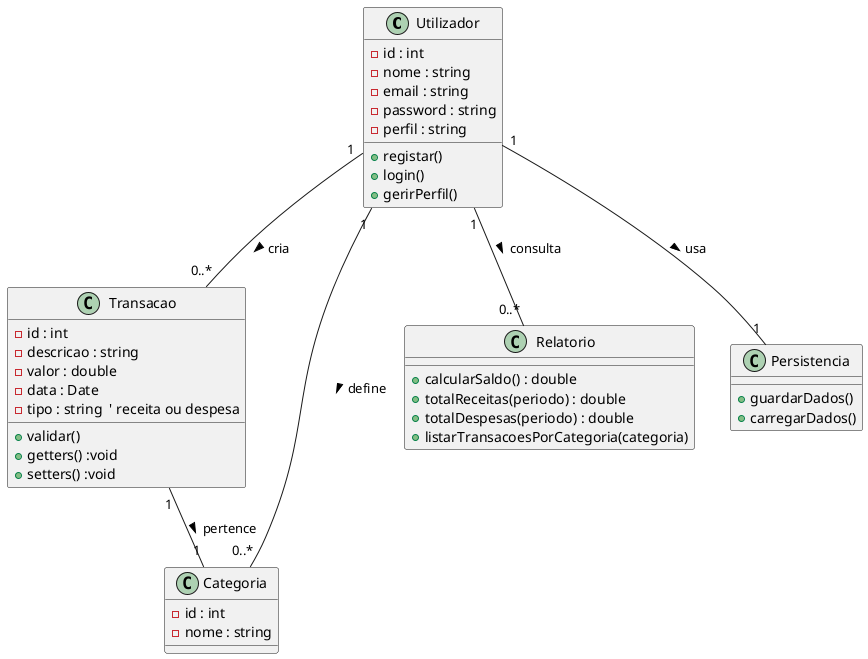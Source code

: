 @startuml Classes
class Utilizador {
    -id : int
    -nome : string
    -email : string
    -password : string
    -perfil : string
    +registar()
    +login()
    +gerirPerfil()
}

class Transacao {
    -id : int
    -descricao : string
    -valor : double
    -data : Date
    -tipo : string  ' receita ou despesa
    +validar()
    +getters() :void
    +setters() :void
}

class Categoria {
    -id : int
    -nome : string
}

class Relatorio {
    +calcularSaldo() : double
    +totalReceitas(periodo) : double
    +totalDespesas(periodo) : double
    +listarTransacoesPorCategoria(categoria)
}

class Persistencia {
    +guardarDados()
    +carregarDados()
}

Utilizador "1" -- "0..*" Transacao : cria >
Transacao "1" -- "1" Categoria : pertence >
Utilizador "1" -- "0..*" Categoria : define >
Utilizador "1" -- "0..*" Relatorio : consulta >
Utilizador "1" -- "1" Persistencia : usa >
@enduml
